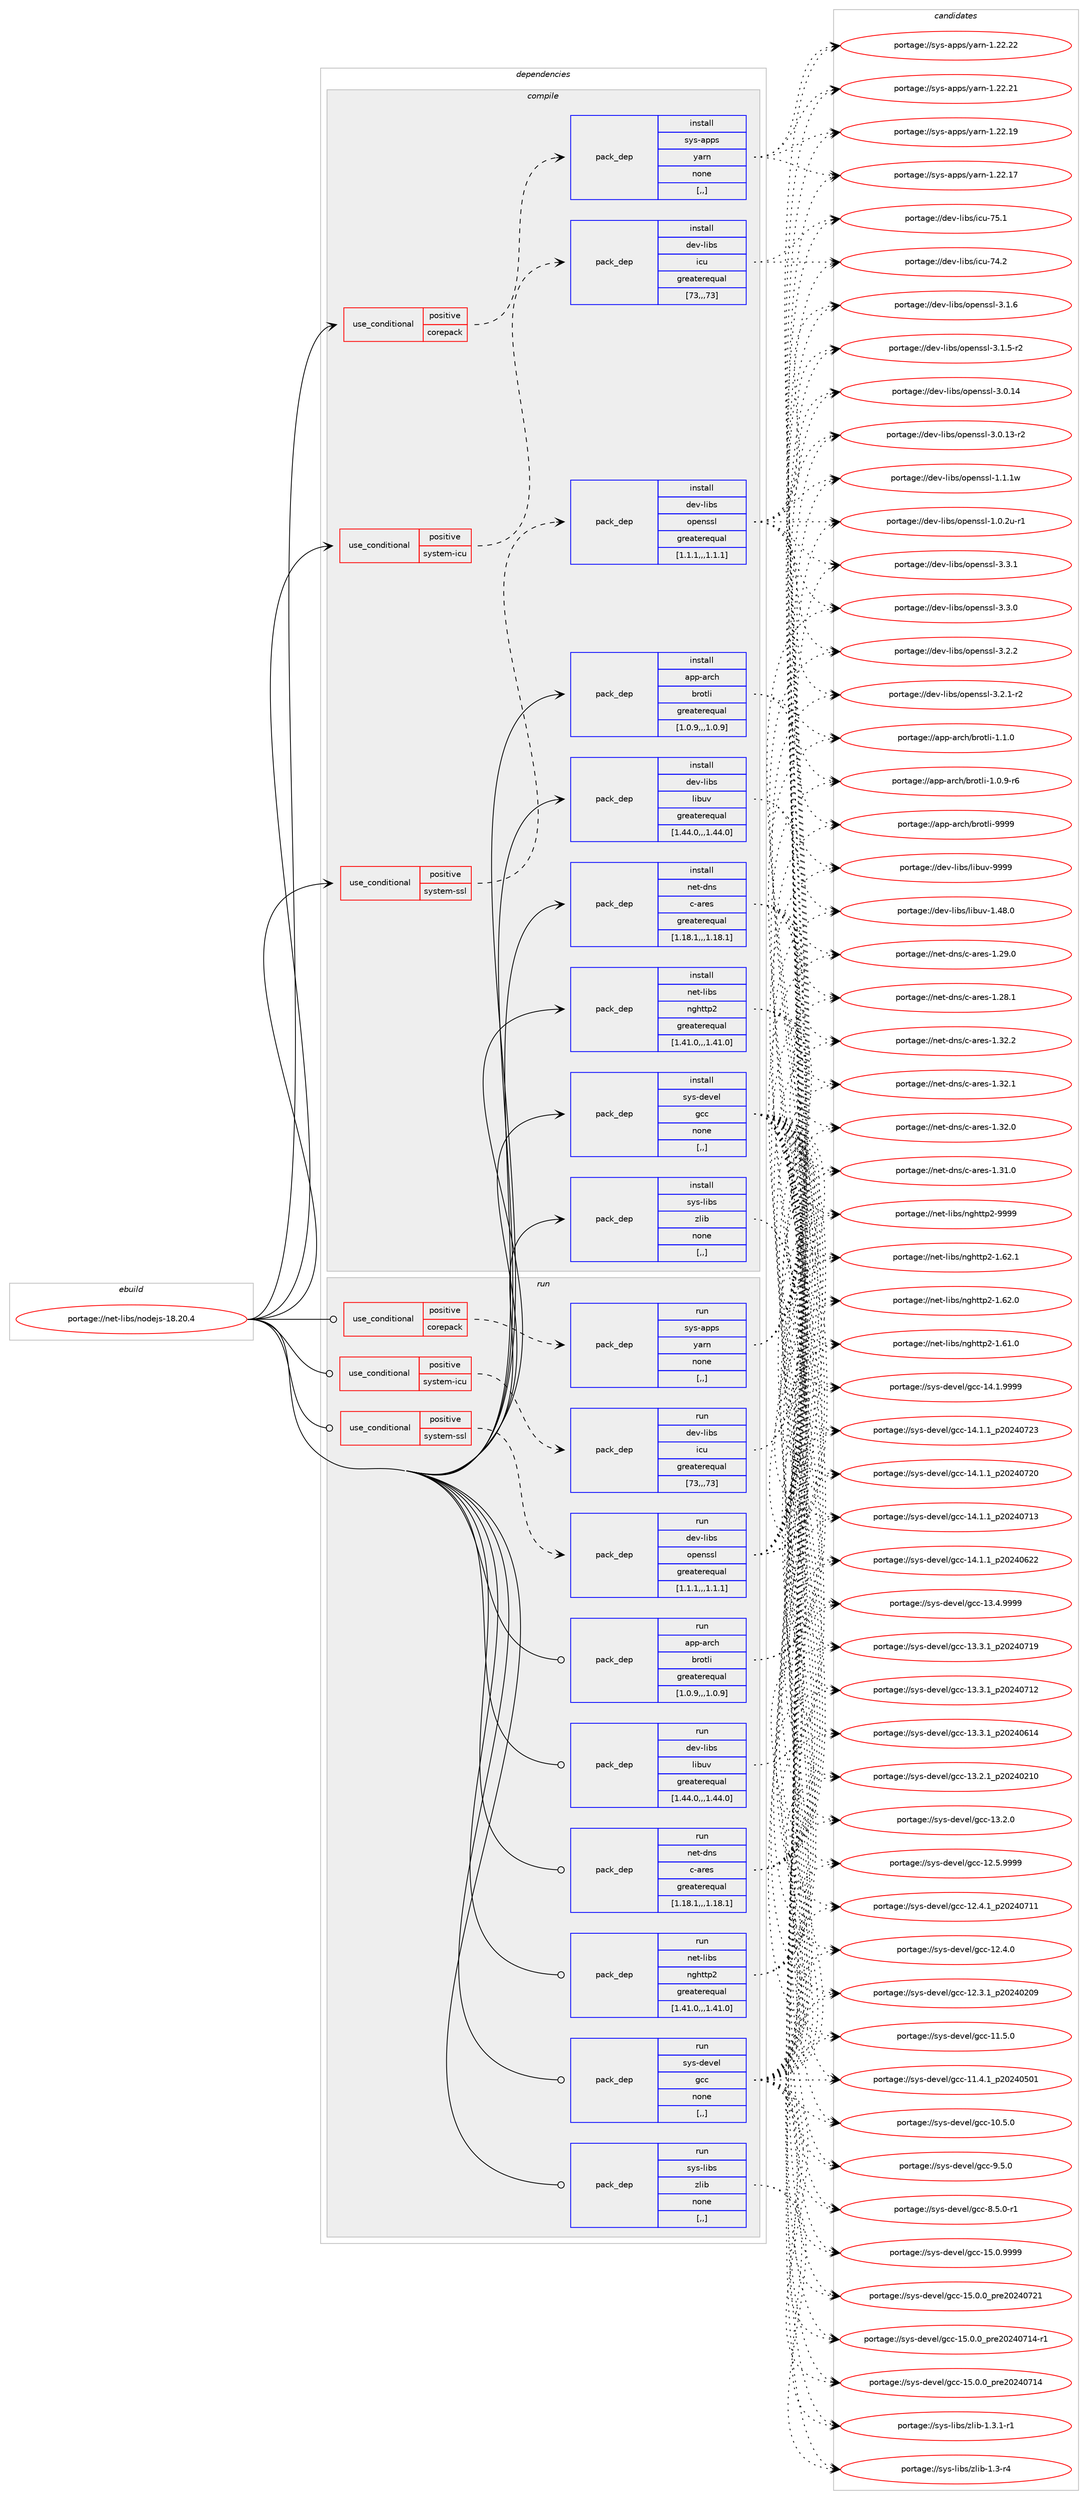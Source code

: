 digraph prolog {

# *************
# Graph options
# *************

newrank=true;
concentrate=true;
compound=true;
graph [rankdir=LR,fontname=Helvetica,fontsize=10,ranksep=1.5];#, ranksep=2.5, nodesep=0.2];
edge  [arrowhead=vee];
node  [fontname=Helvetica,fontsize=10];

# **********
# The ebuild
# **********

subgraph cluster_leftcol {
color=gray;
label=<<i>ebuild</i>>;
id [label="portage://net-libs/nodejs-18.20.4", color=red, width=4, href="../net-libs/nodejs-18.20.4.svg"];
}

# ****************
# The dependencies
# ****************

subgraph cluster_midcol {
color=gray;
label=<<i>dependencies</i>>;
subgraph cluster_compile {
fillcolor="#eeeeee";
style=filled;
label=<<i>compile</i>>;
subgraph cond94507 {
dependency361681 [label=<<TABLE BORDER="0" CELLBORDER="1" CELLSPACING="0" CELLPADDING="4"><TR><TD ROWSPAN="3" CELLPADDING="10">use_conditional</TD></TR><TR><TD>positive</TD></TR><TR><TD>corepack</TD></TR></TABLE>>, shape=none, color=red];
subgraph pack264505 {
dependency361682 [label=<<TABLE BORDER="0" CELLBORDER="1" CELLSPACING="0" CELLPADDING="4" WIDTH="220"><TR><TD ROWSPAN="6" CELLPADDING="30">pack_dep</TD></TR><TR><TD WIDTH="110">install</TD></TR><TR><TD>sys-apps</TD></TR><TR><TD>yarn</TD></TR><TR><TD>none</TD></TR><TR><TD>[,,]</TD></TR></TABLE>>, shape=none, color=blue];
}
dependency361681:e -> dependency361682:w [weight=20,style="dashed",arrowhead="vee"];
}
id:e -> dependency361681:w [weight=20,style="solid",arrowhead="vee"];
subgraph cond94508 {
dependency361683 [label=<<TABLE BORDER="0" CELLBORDER="1" CELLSPACING="0" CELLPADDING="4"><TR><TD ROWSPAN="3" CELLPADDING="10">use_conditional</TD></TR><TR><TD>positive</TD></TR><TR><TD>system-icu</TD></TR></TABLE>>, shape=none, color=red];
subgraph pack264506 {
dependency361684 [label=<<TABLE BORDER="0" CELLBORDER="1" CELLSPACING="0" CELLPADDING="4" WIDTH="220"><TR><TD ROWSPAN="6" CELLPADDING="30">pack_dep</TD></TR><TR><TD WIDTH="110">install</TD></TR><TR><TD>dev-libs</TD></TR><TR><TD>icu</TD></TR><TR><TD>greaterequal</TD></TR><TR><TD>[73,,,73]</TD></TR></TABLE>>, shape=none, color=blue];
}
dependency361683:e -> dependency361684:w [weight=20,style="dashed",arrowhead="vee"];
}
id:e -> dependency361683:w [weight=20,style="solid",arrowhead="vee"];
subgraph cond94509 {
dependency361685 [label=<<TABLE BORDER="0" CELLBORDER="1" CELLSPACING="0" CELLPADDING="4"><TR><TD ROWSPAN="3" CELLPADDING="10">use_conditional</TD></TR><TR><TD>positive</TD></TR><TR><TD>system-ssl</TD></TR></TABLE>>, shape=none, color=red];
subgraph pack264507 {
dependency361686 [label=<<TABLE BORDER="0" CELLBORDER="1" CELLSPACING="0" CELLPADDING="4" WIDTH="220"><TR><TD ROWSPAN="6" CELLPADDING="30">pack_dep</TD></TR><TR><TD WIDTH="110">install</TD></TR><TR><TD>dev-libs</TD></TR><TR><TD>openssl</TD></TR><TR><TD>greaterequal</TD></TR><TR><TD>[1.1.1,,,1.1.1]</TD></TR></TABLE>>, shape=none, color=blue];
}
dependency361685:e -> dependency361686:w [weight=20,style="dashed",arrowhead="vee"];
}
id:e -> dependency361685:w [weight=20,style="solid",arrowhead="vee"];
subgraph pack264508 {
dependency361687 [label=<<TABLE BORDER="0" CELLBORDER="1" CELLSPACING="0" CELLPADDING="4" WIDTH="220"><TR><TD ROWSPAN="6" CELLPADDING="30">pack_dep</TD></TR><TR><TD WIDTH="110">install</TD></TR><TR><TD>app-arch</TD></TR><TR><TD>brotli</TD></TR><TR><TD>greaterequal</TD></TR><TR><TD>[1.0.9,,,1.0.9]</TD></TR></TABLE>>, shape=none, color=blue];
}
id:e -> dependency361687:w [weight=20,style="solid",arrowhead="vee"];
subgraph pack264509 {
dependency361688 [label=<<TABLE BORDER="0" CELLBORDER="1" CELLSPACING="0" CELLPADDING="4" WIDTH="220"><TR><TD ROWSPAN="6" CELLPADDING="30">pack_dep</TD></TR><TR><TD WIDTH="110">install</TD></TR><TR><TD>dev-libs</TD></TR><TR><TD>libuv</TD></TR><TR><TD>greaterequal</TD></TR><TR><TD>[1.44.0,,,1.44.0]</TD></TR></TABLE>>, shape=none, color=blue];
}
id:e -> dependency361688:w [weight=20,style="solid",arrowhead="vee"];
subgraph pack264510 {
dependency361689 [label=<<TABLE BORDER="0" CELLBORDER="1" CELLSPACING="0" CELLPADDING="4" WIDTH="220"><TR><TD ROWSPAN="6" CELLPADDING="30">pack_dep</TD></TR><TR><TD WIDTH="110">install</TD></TR><TR><TD>net-dns</TD></TR><TR><TD>c-ares</TD></TR><TR><TD>greaterequal</TD></TR><TR><TD>[1.18.1,,,1.18.1]</TD></TR></TABLE>>, shape=none, color=blue];
}
id:e -> dependency361689:w [weight=20,style="solid",arrowhead="vee"];
subgraph pack264511 {
dependency361690 [label=<<TABLE BORDER="0" CELLBORDER="1" CELLSPACING="0" CELLPADDING="4" WIDTH="220"><TR><TD ROWSPAN="6" CELLPADDING="30">pack_dep</TD></TR><TR><TD WIDTH="110">install</TD></TR><TR><TD>net-libs</TD></TR><TR><TD>nghttp2</TD></TR><TR><TD>greaterequal</TD></TR><TR><TD>[1.41.0,,,1.41.0]</TD></TR></TABLE>>, shape=none, color=blue];
}
id:e -> dependency361690:w [weight=20,style="solid",arrowhead="vee"];
subgraph pack264512 {
dependency361691 [label=<<TABLE BORDER="0" CELLBORDER="1" CELLSPACING="0" CELLPADDING="4" WIDTH="220"><TR><TD ROWSPAN="6" CELLPADDING="30">pack_dep</TD></TR><TR><TD WIDTH="110">install</TD></TR><TR><TD>sys-devel</TD></TR><TR><TD>gcc</TD></TR><TR><TD>none</TD></TR><TR><TD>[,,]</TD></TR></TABLE>>, shape=none, color=blue];
}
id:e -> dependency361691:w [weight=20,style="solid",arrowhead="vee"];
subgraph pack264513 {
dependency361692 [label=<<TABLE BORDER="0" CELLBORDER="1" CELLSPACING="0" CELLPADDING="4" WIDTH="220"><TR><TD ROWSPAN="6" CELLPADDING="30">pack_dep</TD></TR><TR><TD WIDTH="110">install</TD></TR><TR><TD>sys-libs</TD></TR><TR><TD>zlib</TD></TR><TR><TD>none</TD></TR><TR><TD>[,,]</TD></TR></TABLE>>, shape=none, color=blue];
}
id:e -> dependency361692:w [weight=20,style="solid",arrowhead="vee"];
}
subgraph cluster_compileandrun {
fillcolor="#eeeeee";
style=filled;
label=<<i>compile and run</i>>;
}
subgraph cluster_run {
fillcolor="#eeeeee";
style=filled;
label=<<i>run</i>>;
subgraph cond94510 {
dependency361693 [label=<<TABLE BORDER="0" CELLBORDER="1" CELLSPACING="0" CELLPADDING="4"><TR><TD ROWSPAN="3" CELLPADDING="10">use_conditional</TD></TR><TR><TD>positive</TD></TR><TR><TD>corepack</TD></TR></TABLE>>, shape=none, color=red];
subgraph pack264514 {
dependency361694 [label=<<TABLE BORDER="0" CELLBORDER="1" CELLSPACING="0" CELLPADDING="4" WIDTH="220"><TR><TD ROWSPAN="6" CELLPADDING="30">pack_dep</TD></TR><TR><TD WIDTH="110">run</TD></TR><TR><TD>sys-apps</TD></TR><TR><TD>yarn</TD></TR><TR><TD>none</TD></TR><TR><TD>[,,]</TD></TR></TABLE>>, shape=none, color=blue];
}
dependency361693:e -> dependency361694:w [weight=20,style="dashed",arrowhead="vee"];
}
id:e -> dependency361693:w [weight=20,style="solid",arrowhead="odot"];
subgraph cond94511 {
dependency361695 [label=<<TABLE BORDER="0" CELLBORDER="1" CELLSPACING="0" CELLPADDING="4"><TR><TD ROWSPAN="3" CELLPADDING="10">use_conditional</TD></TR><TR><TD>positive</TD></TR><TR><TD>system-icu</TD></TR></TABLE>>, shape=none, color=red];
subgraph pack264515 {
dependency361696 [label=<<TABLE BORDER="0" CELLBORDER="1" CELLSPACING="0" CELLPADDING="4" WIDTH="220"><TR><TD ROWSPAN="6" CELLPADDING="30">pack_dep</TD></TR><TR><TD WIDTH="110">run</TD></TR><TR><TD>dev-libs</TD></TR><TR><TD>icu</TD></TR><TR><TD>greaterequal</TD></TR><TR><TD>[73,,,73]</TD></TR></TABLE>>, shape=none, color=blue];
}
dependency361695:e -> dependency361696:w [weight=20,style="dashed",arrowhead="vee"];
}
id:e -> dependency361695:w [weight=20,style="solid",arrowhead="odot"];
subgraph cond94512 {
dependency361697 [label=<<TABLE BORDER="0" CELLBORDER="1" CELLSPACING="0" CELLPADDING="4"><TR><TD ROWSPAN="3" CELLPADDING="10">use_conditional</TD></TR><TR><TD>positive</TD></TR><TR><TD>system-ssl</TD></TR></TABLE>>, shape=none, color=red];
subgraph pack264516 {
dependency361698 [label=<<TABLE BORDER="0" CELLBORDER="1" CELLSPACING="0" CELLPADDING="4" WIDTH="220"><TR><TD ROWSPAN="6" CELLPADDING="30">pack_dep</TD></TR><TR><TD WIDTH="110">run</TD></TR><TR><TD>dev-libs</TD></TR><TR><TD>openssl</TD></TR><TR><TD>greaterequal</TD></TR><TR><TD>[1.1.1,,,1.1.1]</TD></TR></TABLE>>, shape=none, color=blue];
}
dependency361697:e -> dependency361698:w [weight=20,style="dashed",arrowhead="vee"];
}
id:e -> dependency361697:w [weight=20,style="solid",arrowhead="odot"];
subgraph pack264517 {
dependency361699 [label=<<TABLE BORDER="0" CELLBORDER="1" CELLSPACING="0" CELLPADDING="4" WIDTH="220"><TR><TD ROWSPAN="6" CELLPADDING="30">pack_dep</TD></TR><TR><TD WIDTH="110">run</TD></TR><TR><TD>app-arch</TD></TR><TR><TD>brotli</TD></TR><TR><TD>greaterequal</TD></TR><TR><TD>[1.0.9,,,1.0.9]</TD></TR></TABLE>>, shape=none, color=blue];
}
id:e -> dependency361699:w [weight=20,style="solid",arrowhead="odot"];
subgraph pack264518 {
dependency361700 [label=<<TABLE BORDER="0" CELLBORDER="1" CELLSPACING="0" CELLPADDING="4" WIDTH="220"><TR><TD ROWSPAN="6" CELLPADDING="30">pack_dep</TD></TR><TR><TD WIDTH="110">run</TD></TR><TR><TD>dev-libs</TD></TR><TR><TD>libuv</TD></TR><TR><TD>greaterequal</TD></TR><TR><TD>[1.44.0,,,1.44.0]</TD></TR></TABLE>>, shape=none, color=blue];
}
id:e -> dependency361700:w [weight=20,style="solid",arrowhead="odot"];
subgraph pack264519 {
dependency361701 [label=<<TABLE BORDER="0" CELLBORDER="1" CELLSPACING="0" CELLPADDING="4" WIDTH="220"><TR><TD ROWSPAN="6" CELLPADDING="30">pack_dep</TD></TR><TR><TD WIDTH="110">run</TD></TR><TR><TD>net-dns</TD></TR><TR><TD>c-ares</TD></TR><TR><TD>greaterequal</TD></TR><TR><TD>[1.18.1,,,1.18.1]</TD></TR></TABLE>>, shape=none, color=blue];
}
id:e -> dependency361701:w [weight=20,style="solid",arrowhead="odot"];
subgraph pack264520 {
dependency361702 [label=<<TABLE BORDER="0" CELLBORDER="1" CELLSPACING="0" CELLPADDING="4" WIDTH="220"><TR><TD ROWSPAN="6" CELLPADDING="30">pack_dep</TD></TR><TR><TD WIDTH="110">run</TD></TR><TR><TD>net-libs</TD></TR><TR><TD>nghttp2</TD></TR><TR><TD>greaterequal</TD></TR><TR><TD>[1.41.0,,,1.41.0]</TD></TR></TABLE>>, shape=none, color=blue];
}
id:e -> dependency361702:w [weight=20,style="solid",arrowhead="odot"];
subgraph pack264521 {
dependency361703 [label=<<TABLE BORDER="0" CELLBORDER="1" CELLSPACING="0" CELLPADDING="4" WIDTH="220"><TR><TD ROWSPAN="6" CELLPADDING="30">pack_dep</TD></TR><TR><TD WIDTH="110">run</TD></TR><TR><TD>sys-devel</TD></TR><TR><TD>gcc</TD></TR><TR><TD>none</TD></TR><TR><TD>[,,]</TD></TR></TABLE>>, shape=none, color=blue];
}
id:e -> dependency361703:w [weight=20,style="solid",arrowhead="odot"];
subgraph pack264522 {
dependency361704 [label=<<TABLE BORDER="0" CELLBORDER="1" CELLSPACING="0" CELLPADDING="4" WIDTH="220"><TR><TD ROWSPAN="6" CELLPADDING="30">pack_dep</TD></TR><TR><TD WIDTH="110">run</TD></TR><TR><TD>sys-libs</TD></TR><TR><TD>zlib</TD></TR><TR><TD>none</TD></TR><TR><TD>[,,]</TD></TR></TABLE>>, shape=none, color=blue];
}
id:e -> dependency361704:w [weight=20,style="solid",arrowhead="odot"];
}
}

# **************
# The candidates
# **************

subgraph cluster_choices {
rank=same;
color=gray;
label=<<i>candidates</i>>;

subgraph choice264505 {
color=black;
nodesep=1;
choice115121115459711211211547121971141104549465050465050 [label="portage://sys-apps/yarn-1.22.22", color=red, width=4,href="../sys-apps/yarn-1.22.22.svg"];
choice115121115459711211211547121971141104549465050465049 [label="portage://sys-apps/yarn-1.22.21", color=red, width=4,href="../sys-apps/yarn-1.22.21.svg"];
choice115121115459711211211547121971141104549465050464957 [label="portage://sys-apps/yarn-1.22.19", color=red, width=4,href="../sys-apps/yarn-1.22.19.svg"];
choice115121115459711211211547121971141104549465050464955 [label="portage://sys-apps/yarn-1.22.17", color=red, width=4,href="../sys-apps/yarn-1.22.17.svg"];
dependency361682:e -> choice115121115459711211211547121971141104549465050465050:w [style=dotted,weight="100"];
dependency361682:e -> choice115121115459711211211547121971141104549465050465049:w [style=dotted,weight="100"];
dependency361682:e -> choice115121115459711211211547121971141104549465050464957:w [style=dotted,weight="100"];
dependency361682:e -> choice115121115459711211211547121971141104549465050464955:w [style=dotted,weight="100"];
}
subgraph choice264506 {
color=black;
nodesep=1;
choice100101118451081059811547105991174555534649 [label="portage://dev-libs/icu-75.1", color=red, width=4,href="../dev-libs/icu-75.1.svg"];
choice100101118451081059811547105991174555524650 [label="portage://dev-libs/icu-74.2", color=red, width=4,href="../dev-libs/icu-74.2.svg"];
dependency361684:e -> choice100101118451081059811547105991174555534649:w [style=dotted,weight="100"];
dependency361684:e -> choice100101118451081059811547105991174555524650:w [style=dotted,weight="100"];
}
subgraph choice264507 {
color=black;
nodesep=1;
choice100101118451081059811547111112101110115115108455146514649 [label="portage://dev-libs/openssl-3.3.1", color=red, width=4,href="../dev-libs/openssl-3.3.1.svg"];
choice100101118451081059811547111112101110115115108455146514648 [label="portage://dev-libs/openssl-3.3.0", color=red, width=4,href="../dev-libs/openssl-3.3.0.svg"];
choice100101118451081059811547111112101110115115108455146504650 [label="portage://dev-libs/openssl-3.2.2", color=red, width=4,href="../dev-libs/openssl-3.2.2.svg"];
choice1001011184510810598115471111121011101151151084551465046494511450 [label="portage://dev-libs/openssl-3.2.1-r2", color=red, width=4,href="../dev-libs/openssl-3.2.1-r2.svg"];
choice100101118451081059811547111112101110115115108455146494654 [label="portage://dev-libs/openssl-3.1.6", color=red, width=4,href="../dev-libs/openssl-3.1.6.svg"];
choice1001011184510810598115471111121011101151151084551464946534511450 [label="portage://dev-libs/openssl-3.1.5-r2", color=red, width=4,href="../dev-libs/openssl-3.1.5-r2.svg"];
choice10010111845108105981154711111210111011511510845514648464952 [label="portage://dev-libs/openssl-3.0.14", color=red, width=4,href="../dev-libs/openssl-3.0.14.svg"];
choice100101118451081059811547111112101110115115108455146484649514511450 [label="portage://dev-libs/openssl-3.0.13-r2", color=red, width=4,href="../dev-libs/openssl-3.0.13-r2.svg"];
choice100101118451081059811547111112101110115115108454946494649119 [label="portage://dev-libs/openssl-1.1.1w", color=red, width=4,href="../dev-libs/openssl-1.1.1w.svg"];
choice1001011184510810598115471111121011101151151084549464846501174511449 [label="portage://dev-libs/openssl-1.0.2u-r1", color=red, width=4,href="../dev-libs/openssl-1.0.2u-r1.svg"];
dependency361686:e -> choice100101118451081059811547111112101110115115108455146514649:w [style=dotted,weight="100"];
dependency361686:e -> choice100101118451081059811547111112101110115115108455146514648:w [style=dotted,weight="100"];
dependency361686:e -> choice100101118451081059811547111112101110115115108455146504650:w [style=dotted,weight="100"];
dependency361686:e -> choice1001011184510810598115471111121011101151151084551465046494511450:w [style=dotted,weight="100"];
dependency361686:e -> choice100101118451081059811547111112101110115115108455146494654:w [style=dotted,weight="100"];
dependency361686:e -> choice1001011184510810598115471111121011101151151084551464946534511450:w [style=dotted,weight="100"];
dependency361686:e -> choice10010111845108105981154711111210111011511510845514648464952:w [style=dotted,weight="100"];
dependency361686:e -> choice100101118451081059811547111112101110115115108455146484649514511450:w [style=dotted,weight="100"];
dependency361686:e -> choice100101118451081059811547111112101110115115108454946494649119:w [style=dotted,weight="100"];
dependency361686:e -> choice1001011184510810598115471111121011101151151084549464846501174511449:w [style=dotted,weight="100"];
}
subgraph choice264508 {
color=black;
nodesep=1;
choice9711211245971149910447981141111161081054557575757 [label="portage://app-arch/brotli-9999", color=red, width=4,href="../app-arch/brotli-9999.svg"];
choice971121124597114991044798114111116108105454946494648 [label="portage://app-arch/brotli-1.1.0", color=red, width=4,href="../app-arch/brotli-1.1.0.svg"];
choice9711211245971149910447981141111161081054549464846574511454 [label="portage://app-arch/brotli-1.0.9-r6", color=red, width=4,href="../app-arch/brotli-1.0.9-r6.svg"];
dependency361687:e -> choice9711211245971149910447981141111161081054557575757:w [style=dotted,weight="100"];
dependency361687:e -> choice971121124597114991044798114111116108105454946494648:w [style=dotted,weight="100"];
dependency361687:e -> choice9711211245971149910447981141111161081054549464846574511454:w [style=dotted,weight="100"];
}
subgraph choice264509 {
color=black;
nodesep=1;
choice100101118451081059811547108105981171184557575757 [label="portage://dev-libs/libuv-9999", color=red, width=4,href="../dev-libs/libuv-9999.svg"];
choice1001011184510810598115471081059811711845494652564648 [label="portage://dev-libs/libuv-1.48.0", color=red, width=4,href="../dev-libs/libuv-1.48.0.svg"];
dependency361688:e -> choice100101118451081059811547108105981171184557575757:w [style=dotted,weight="100"];
dependency361688:e -> choice1001011184510810598115471081059811711845494652564648:w [style=dotted,weight="100"];
}
subgraph choice264510 {
color=black;
nodesep=1;
choice110101116451001101154799459711410111545494651504650 [label="portage://net-dns/c-ares-1.32.2", color=red, width=4,href="../net-dns/c-ares-1.32.2.svg"];
choice110101116451001101154799459711410111545494651504649 [label="portage://net-dns/c-ares-1.32.1", color=red, width=4,href="../net-dns/c-ares-1.32.1.svg"];
choice110101116451001101154799459711410111545494651504648 [label="portage://net-dns/c-ares-1.32.0", color=red, width=4,href="../net-dns/c-ares-1.32.0.svg"];
choice110101116451001101154799459711410111545494651494648 [label="portage://net-dns/c-ares-1.31.0", color=red, width=4,href="../net-dns/c-ares-1.31.0.svg"];
choice110101116451001101154799459711410111545494650574648 [label="portage://net-dns/c-ares-1.29.0", color=red, width=4,href="../net-dns/c-ares-1.29.0.svg"];
choice110101116451001101154799459711410111545494650564649 [label="portage://net-dns/c-ares-1.28.1", color=red, width=4,href="../net-dns/c-ares-1.28.1.svg"];
dependency361689:e -> choice110101116451001101154799459711410111545494651504650:w [style=dotted,weight="100"];
dependency361689:e -> choice110101116451001101154799459711410111545494651504649:w [style=dotted,weight="100"];
dependency361689:e -> choice110101116451001101154799459711410111545494651504648:w [style=dotted,weight="100"];
dependency361689:e -> choice110101116451001101154799459711410111545494651494648:w [style=dotted,weight="100"];
dependency361689:e -> choice110101116451001101154799459711410111545494650574648:w [style=dotted,weight="100"];
dependency361689:e -> choice110101116451001101154799459711410111545494650564649:w [style=dotted,weight="100"];
}
subgraph choice264511 {
color=black;
nodesep=1;
choice110101116451081059811547110103104116116112504557575757 [label="portage://net-libs/nghttp2-9999", color=red, width=4,href="../net-libs/nghttp2-9999.svg"];
choice1101011164510810598115471101031041161161125045494654504649 [label="portage://net-libs/nghttp2-1.62.1", color=red, width=4,href="../net-libs/nghttp2-1.62.1.svg"];
choice1101011164510810598115471101031041161161125045494654504648 [label="portage://net-libs/nghttp2-1.62.0", color=red, width=4,href="../net-libs/nghttp2-1.62.0.svg"];
choice1101011164510810598115471101031041161161125045494654494648 [label="portage://net-libs/nghttp2-1.61.0", color=red, width=4,href="../net-libs/nghttp2-1.61.0.svg"];
dependency361690:e -> choice110101116451081059811547110103104116116112504557575757:w [style=dotted,weight="100"];
dependency361690:e -> choice1101011164510810598115471101031041161161125045494654504649:w [style=dotted,weight="100"];
dependency361690:e -> choice1101011164510810598115471101031041161161125045494654504648:w [style=dotted,weight="100"];
dependency361690:e -> choice1101011164510810598115471101031041161161125045494654494648:w [style=dotted,weight="100"];
}
subgraph choice264512 {
color=black;
nodesep=1;
choice1151211154510010111810110847103999945495346484657575757 [label="portage://sys-devel/gcc-15.0.9999", color=red, width=4,href="../sys-devel/gcc-15.0.9999.svg"];
choice1151211154510010111810110847103999945495346484648951121141015048505248555049 [label="portage://sys-devel/gcc-15.0.0_pre20240721", color=red, width=4,href="../sys-devel/gcc-15.0.0_pre20240721.svg"];
choice11512111545100101118101108471039999454953464846489511211410150485052485549524511449 [label="portage://sys-devel/gcc-15.0.0_pre20240714-r1", color=red, width=4,href="../sys-devel/gcc-15.0.0_pre20240714-r1.svg"];
choice1151211154510010111810110847103999945495346484648951121141015048505248554952 [label="portage://sys-devel/gcc-15.0.0_pre20240714", color=red, width=4,href="../sys-devel/gcc-15.0.0_pre20240714.svg"];
choice1151211154510010111810110847103999945495246494657575757 [label="portage://sys-devel/gcc-14.1.9999", color=red, width=4,href="../sys-devel/gcc-14.1.9999.svg"];
choice1151211154510010111810110847103999945495246494649951125048505248555051 [label="portage://sys-devel/gcc-14.1.1_p20240723", color=red, width=4,href="../sys-devel/gcc-14.1.1_p20240723.svg"];
choice1151211154510010111810110847103999945495246494649951125048505248555048 [label="portage://sys-devel/gcc-14.1.1_p20240720", color=red, width=4,href="../sys-devel/gcc-14.1.1_p20240720.svg"];
choice1151211154510010111810110847103999945495246494649951125048505248554951 [label="portage://sys-devel/gcc-14.1.1_p20240713", color=red, width=4,href="../sys-devel/gcc-14.1.1_p20240713.svg"];
choice1151211154510010111810110847103999945495246494649951125048505248545050 [label="portage://sys-devel/gcc-14.1.1_p20240622", color=red, width=4,href="../sys-devel/gcc-14.1.1_p20240622.svg"];
choice1151211154510010111810110847103999945495146524657575757 [label="portage://sys-devel/gcc-13.4.9999", color=red, width=4,href="../sys-devel/gcc-13.4.9999.svg"];
choice1151211154510010111810110847103999945495146514649951125048505248554957 [label="portage://sys-devel/gcc-13.3.1_p20240719", color=red, width=4,href="../sys-devel/gcc-13.3.1_p20240719.svg"];
choice1151211154510010111810110847103999945495146514649951125048505248554950 [label="portage://sys-devel/gcc-13.3.1_p20240712", color=red, width=4,href="../sys-devel/gcc-13.3.1_p20240712.svg"];
choice1151211154510010111810110847103999945495146514649951125048505248544952 [label="portage://sys-devel/gcc-13.3.1_p20240614", color=red, width=4,href="../sys-devel/gcc-13.3.1_p20240614.svg"];
choice1151211154510010111810110847103999945495146504649951125048505248504948 [label="portage://sys-devel/gcc-13.2.1_p20240210", color=red, width=4,href="../sys-devel/gcc-13.2.1_p20240210.svg"];
choice1151211154510010111810110847103999945495146504648 [label="portage://sys-devel/gcc-13.2.0", color=red, width=4,href="../sys-devel/gcc-13.2.0.svg"];
choice1151211154510010111810110847103999945495046534657575757 [label="portage://sys-devel/gcc-12.5.9999", color=red, width=4,href="../sys-devel/gcc-12.5.9999.svg"];
choice1151211154510010111810110847103999945495046524649951125048505248554949 [label="portage://sys-devel/gcc-12.4.1_p20240711", color=red, width=4,href="../sys-devel/gcc-12.4.1_p20240711.svg"];
choice1151211154510010111810110847103999945495046524648 [label="portage://sys-devel/gcc-12.4.0", color=red, width=4,href="../sys-devel/gcc-12.4.0.svg"];
choice1151211154510010111810110847103999945495046514649951125048505248504857 [label="portage://sys-devel/gcc-12.3.1_p20240209", color=red, width=4,href="../sys-devel/gcc-12.3.1_p20240209.svg"];
choice1151211154510010111810110847103999945494946534648 [label="portage://sys-devel/gcc-11.5.0", color=red, width=4,href="../sys-devel/gcc-11.5.0.svg"];
choice1151211154510010111810110847103999945494946524649951125048505248534849 [label="portage://sys-devel/gcc-11.4.1_p20240501", color=red, width=4,href="../sys-devel/gcc-11.4.1_p20240501.svg"];
choice1151211154510010111810110847103999945494846534648 [label="portage://sys-devel/gcc-10.5.0", color=red, width=4,href="../sys-devel/gcc-10.5.0.svg"];
choice11512111545100101118101108471039999455746534648 [label="portage://sys-devel/gcc-9.5.0", color=red, width=4,href="../sys-devel/gcc-9.5.0.svg"];
choice115121115451001011181011084710399994556465346484511449 [label="portage://sys-devel/gcc-8.5.0-r1", color=red, width=4,href="../sys-devel/gcc-8.5.0-r1.svg"];
dependency361691:e -> choice1151211154510010111810110847103999945495346484657575757:w [style=dotted,weight="100"];
dependency361691:e -> choice1151211154510010111810110847103999945495346484648951121141015048505248555049:w [style=dotted,weight="100"];
dependency361691:e -> choice11512111545100101118101108471039999454953464846489511211410150485052485549524511449:w [style=dotted,weight="100"];
dependency361691:e -> choice1151211154510010111810110847103999945495346484648951121141015048505248554952:w [style=dotted,weight="100"];
dependency361691:e -> choice1151211154510010111810110847103999945495246494657575757:w [style=dotted,weight="100"];
dependency361691:e -> choice1151211154510010111810110847103999945495246494649951125048505248555051:w [style=dotted,weight="100"];
dependency361691:e -> choice1151211154510010111810110847103999945495246494649951125048505248555048:w [style=dotted,weight="100"];
dependency361691:e -> choice1151211154510010111810110847103999945495246494649951125048505248554951:w [style=dotted,weight="100"];
dependency361691:e -> choice1151211154510010111810110847103999945495246494649951125048505248545050:w [style=dotted,weight="100"];
dependency361691:e -> choice1151211154510010111810110847103999945495146524657575757:w [style=dotted,weight="100"];
dependency361691:e -> choice1151211154510010111810110847103999945495146514649951125048505248554957:w [style=dotted,weight="100"];
dependency361691:e -> choice1151211154510010111810110847103999945495146514649951125048505248554950:w [style=dotted,weight="100"];
dependency361691:e -> choice1151211154510010111810110847103999945495146514649951125048505248544952:w [style=dotted,weight="100"];
dependency361691:e -> choice1151211154510010111810110847103999945495146504649951125048505248504948:w [style=dotted,weight="100"];
dependency361691:e -> choice1151211154510010111810110847103999945495146504648:w [style=dotted,weight="100"];
dependency361691:e -> choice1151211154510010111810110847103999945495046534657575757:w [style=dotted,weight="100"];
dependency361691:e -> choice1151211154510010111810110847103999945495046524649951125048505248554949:w [style=dotted,weight="100"];
dependency361691:e -> choice1151211154510010111810110847103999945495046524648:w [style=dotted,weight="100"];
dependency361691:e -> choice1151211154510010111810110847103999945495046514649951125048505248504857:w [style=dotted,weight="100"];
dependency361691:e -> choice1151211154510010111810110847103999945494946534648:w [style=dotted,weight="100"];
dependency361691:e -> choice1151211154510010111810110847103999945494946524649951125048505248534849:w [style=dotted,weight="100"];
dependency361691:e -> choice1151211154510010111810110847103999945494846534648:w [style=dotted,weight="100"];
dependency361691:e -> choice11512111545100101118101108471039999455746534648:w [style=dotted,weight="100"];
dependency361691:e -> choice115121115451001011181011084710399994556465346484511449:w [style=dotted,weight="100"];
}
subgraph choice264513 {
color=black;
nodesep=1;
choice115121115451081059811547122108105984549465146494511449 [label="portage://sys-libs/zlib-1.3.1-r1", color=red, width=4,href="../sys-libs/zlib-1.3.1-r1.svg"];
choice11512111545108105981154712210810598454946514511452 [label="portage://sys-libs/zlib-1.3-r4", color=red, width=4,href="../sys-libs/zlib-1.3-r4.svg"];
dependency361692:e -> choice115121115451081059811547122108105984549465146494511449:w [style=dotted,weight="100"];
dependency361692:e -> choice11512111545108105981154712210810598454946514511452:w [style=dotted,weight="100"];
}
subgraph choice264514 {
color=black;
nodesep=1;
choice115121115459711211211547121971141104549465050465050 [label="portage://sys-apps/yarn-1.22.22", color=red, width=4,href="../sys-apps/yarn-1.22.22.svg"];
choice115121115459711211211547121971141104549465050465049 [label="portage://sys-apps/yarn-1.22.21", color=red, width=4,href="../sys-apps/yarn-1.22.21.svg"];
choice115121115459711211211547121971141104549465050464957 [label="portage://sys-apps/yarn-1.22.19", color=red, width=4,href="../sys-apps/yarn-1.22.19.svg"];
choice115121115459711211211547121971141104549465050464955 [label="portage://sys-apps/yarn-1.22.17", color=red, width=4,href="../sys-apps/yarn-1.22.17.svg"];
dependency361694:e -> choice115121115459711211211547121971141104549465050465050:w [style=dotted,weight="100"];
dependency361694:e -> choice115121115459711211211547121971141104549465050465049:w [style=dotted,weight="100"];
dependency361694:e -> choice115121115459711211211547121971141104549465050464957:w [style=dotted,weight="100"];
dependency361694:e -> choice115121115459711211211547121971141104549465050464955:w [style=dotted,weight="100"];
}
subgraph choice264515 {
color=black;
nodesep=1;
choice100101118451081059811547105991174555534649 [label="portage://dev-libs/icu-75.1", color=red, width=4,href="../dev-libs/icu-75.1.svg"];
choice100101118451081059811547105991174555524650 [label="portage://dev-libs/icu-74.2", color=red, width=4,href="../dev-libs/icu-74.2.svg"];
dependency361696:e -> choice100101118451081059811547105991174555534649:w [style=dotted,weight="100"];
dependency361696:e -> choice100101118451081059811547105991174555524650:w [style=dotted,weight="100"];
}
subgraph choice264516 {
color=black;
nodesep=1;
choice100101118451081059811547111112101110115115108455146514649 [label="portage://dev-libs/openssl-3.3.1", color=red, width=4,href="../dev-libs/openssl-3.3.1.svg"];
choice100101118451081059811547111112101110115115108455146514648 [label="portage://dev-libs/openssl-3.3.0", color=red, width=4,href="../dev-libs/openssl-3.3.0.svg"];
choice100101118451081059811547111112101110115115108455146504650 [label="portage://dev-libs/openssl-3.2.2", color=red, width=4,href="../dev-libs/openssl-3.2.2.svg"];
choice1001011184510810598115471111121011101151151084551465046494511450 [label="portage://dev-libs/openssl-3.2.1-r2", color=red, width=4,href="../dev-libs/openssl-3.2.1-r2.svg"];
choice100101118451081059811547111112101110115115108455146494654 [label="portage://dev-libs/openssl-3.1.6", color=red, width=4,href="../dev-libs/openssl-3.1.6.svg"];
choice1001011184510810598115471111121011101151151084551464946534511450 [label="portage://dev-libs/openssl-3.1.5-r2", color=red, width=4,href="../dev-libs/openssl-3.1.5-r2.svg"];
choice10010111845108105981154711111210111011511510845514648464952 [label="portage://dev-libs/openssl-3.0.14", color=red, width=4,href="../dev-libs/openssl-3.0.14.svg"];
choice100101118451081059811547111112101110115115108455146484649514511450 [label="portage://dev-libs/openssl-3.0.13-r2", color=red, width=4,href="../dev-libs/openssl-3.0.13-r2.svg"];
choice100101118451081059811547111112101110115115108454946494649119 [label="portage://dev-libs/openssl-1.1.1w", color=red, width=4,href="../dev-libs/openssl-1.1.1w.svg"];
choice1001011184510810598115471111121011101151151084549464846501174511449 [label="portage://dev-libs/openssl-1.0.2u-r1", color=red, width=4,href="../dev-libs/openssl-1.0.2u-r1.svg"];
dependency361698:e -> choice100101118451081059811547111112101110115115108455146514649:w [style=dotted,weight="100"];
dependency361698:e -> choice100101118451081059811547111112101110115115108455146514648:w [style=dotted,weight="100"];
dependency361698:e -> choice100101118451081059811547111112101110115115108455146504650:w [style=dotted,weight="100"];
dependency361698:e -> choice1001011184510810598115471111121011101151151084551465046494511450:w [style=dotted,weight="100"];
dependency361698:e -> choice100101118451081059811547111112101110115115108455146494654:w [style=dotted,weight="100"];
dependency361698:e -> choice1001011184510810598115471111121011101151151084551464946534511450:w [style=dotted,weight="100"];
dependency361698:e -> choice10010111845108105981154711111210111011511510845514648464952:w [style=dotted,weight="100"];
dependency361698:e -> choice100101118451081059811547111112101110115115108455146484649514511450:w [style=dotted,weight="100"];
dependency361698:e -> choice100101118451081059811547111112101110115115108454946494649119:w [style=dotted,weight="100"];
dependency361698:e -> choice1001011184510810598115471111121011101151151084549464846501174511449:w [style=dotted,weight="100"];
}
subgraph choice264517 {
color=black;
nodesep=1;
choice9711211245971149910447981141111161081054557575757 [label="portage://app-arch/brotli-9999", color=red, width=4,href="../app-arch/brotli-9999.svg"];
choice971121124597114991044798114111116108105454946494648 [label="portage://app-arch/brotli-1.1.0", color=red, width=4,href="../app-arch/brotli-1.1.0.svg"];
choice9711211245971149910447981141111161081054549464846574511454 [label="portage://app-arch/brotli-1.0.9-r6", color=red, width=4,href="../app-arch/brotli-1.0.9-r6.svg"];
dependency361699:e -> choice9711211245971149910447981141111161081054557575757:w [style=dotted,weight="100"];
dependency361699:e -> choice971121124597114991044798114111116108105454946494648:w [style=dotted,weight="100"];
dependency361699:e -> choice9711211245971149910447981141111161081054549464846574511454:w [style=dotted,weight="100"];
}
subgraph choice264518 {
color=black;
nodesep=1;
choice100101118451081059811547108105981171184557575757 [label="portage://dev-libs/libuv-9999", color=red, width=4,href="../dev-libs/libuv-9999.svg"];
choice1001011184510810598115471081059811711845494652564648 [label="portage://dev-libs/libuv-1.48.0", color=red, width=4,href="../dev-libs/libuv-1.48.0.svg"];
dependency361700:e -> choice100101118451081059811547108105981171184557575757:w [style=dotted,weight="100"];
dependency361700:e -> choice1001011184510810598115471081059811711845494652564648:w [style=dotted,weight="100"];
}
subgraph choice264519 {
color=black;
nodesep=1;
choice110101116451001101154799459711410111545494651504650 [label="portage://net-dns/c-ares-1.32.2", color=red, width=4,href="../net-dns/c-ares-1.32.2.svg"];
choice110101116451001101154799459711410111545494651504649 [label="portage://net-dns/c-ares-1.32.1", color=red, width=4,href="../net-dns/c-ares-1.32.1.svg"];
choice110101116451001101154799459711410111545494651504648 [label="portage://net-dns/c-ares-1.32.0", color=red, width=4,href="../net-dns/c-ares-1.32.0.svg"];
choice110101116451001101154799459711410111545494651494648 [label="portage://net-dns/c-ares-1.31.0", color=red, width=4,href="../net-dns/c-ares-1.31.0.svg"];
choice110101116451001101154799459711410111545494650574648 [label="portage://net-dns/c-ares-1.29.0", color=red, width=4,href="../net-dns/c-ares-1.29.0.svg"];
choice110101116451001101154799459711410111545494650564649 [label="portage://net-dns/c-ares-1.28.1", color=red, width=4,href="../net-dns/c-ares-1.28.1.svg"];
dependency361701:e -> choice110101116451001101154799459711410111545494651504650:w [style=dotted,weight="100"];
dependency361701:e -> choice110101116451001101154799459711410111545494651504649:w [style=dotted,weight="100"];
dependency361701:e -> choice110101116451001101154799459711410111545494651504648:w [style=dotted,weight="100"];
dependency361701:e -> choice110101116451001101154799459711410111545494651494648:w [style=dotted,weight="100"];
dependency361701:e -> choice110101116451001101154799459711410111545494650574648:w [style=dotted,weight="100"];
dependency361701:e -> choice110101116451001101154799459711410111545494650564649:w [style=dotted,weight="100"];
}
subgraph choice264520 {
color=black;
nodesep=1;
choice110101116451081059811547110103104116116112504557575757 [label="portage://net-libs/nghttp2-9999", color=red, width=4,href="../net-libs/nghttp2-9999.svg"];
choice1101011164510810598115471101031041161161125045494654504649 [label="portage://net-libs/nghttp2-1.62.1", color=red, width=4,href="../net-libs/nghttp2-1.62.1.svg"];
choice1101011164510810598115471101031041161161125045494654504648 [label="portage://net-libs/nghttp2-1.62.0", color=red, width=4,href="../net-libs/nghttp2-1.62.0.svg"];
choice1101011164510810598115471101031041161161125045494654494648 [label="portage://net-libs/nghttp2-1.61.0", color=red, width=4,href="../net-libs/nghttp2-1.61.0.svg"];
dependency361702:e -> choice110101116451081059811547110103104116116112504557575757:w [style=dotted,weight="100"];
dependency361702:e -> choice1101011164510810598115471101031041161161125045494654504649:w [style=dotted,weight="100"];
dependency361702:e -> choice1101011164510810598115471101031041161161125045494654504648:w [style=dotted,weight="100"];
dependency361702:e -> choice1101011164510810598115471101031041161161125045494654494648:w [style=dotted,weight="100"];
}
subgraph choice264521 {
color=black;
nodesep=1;
choice1151211154510010111810110847103999945495346484657575757 [label="portage://sys-devel/gcc-15.0.9999", color=red, width=4,href="../sys-devel/gcc-15.0.9999.svg"];
choice1151211154510010111810110847103999945495346484648951121141015048505248555049 [label="portage://sys-devel/gcc-15.0.0_pre20240721", color=red, width=4,href="../sys-devel/gcc-15.0.0_pre20240721.svg"];
choice11512111545100101118101108471039999454953464846489511211410150485052485549524511449 [label="portage://sys-devel/gcc-15.0.0_pre20240714-r1", color=red, width=4,href="../sys-devel/gcc-15.0.0_pre20240714-r1.svg"];
choice1151211154510010111810110847103999945495346484648951121141015048505248554952 [label="portage://sys-devel/gcc-15.0.0_pre20240714", color=red, width=4,href="../sys-devel/gcc-15.0.0_pre20240714.svg"];
choice1151211154510010111810110847103999945495246494657575757 [label="portage://sys-devel/gcc-14.1.9999", color=red, width=4,href="../sys-devel/gcc-14.1.9999.svg"];
choice1151211154510010111810110847103999945495246494649951125048505248555051 [label="portage://sys-devel/gcc-14.1.1_p20240723", color=red, width=4,href="../sys-devel/gcc-14.1.1_p20240723.svg"];
choice1151211154510010111810110847103999945495246494649951125048505248555048 [label="portage://sys-devel/gcc-14.1.1_p20240720", color=red, width=4,href="../sys-devel/gcc-14.1.1_p20240720.svg"];
choice1151211154510010111810110847103999945495246494649951125048505248554951 [label="portage://sys-devel/gcc-14.1.1_p20240713", color=red, width=4,href="../sys-devel/gcc-14.1.1_p20240713.svg"];
choice1151211154510010111810110847103999945495246494649951125048505248545050 [label="portage://sys-devel/gcc-14.1.1_p20240622", color=red, width=4,href="../sys-devel/gcc-14.1.1_p20240622.svg"];
choice1151211154510010111810110847103999945495146524657575757 [label="portage://sys-devel/gcc-13.4.9999", color=red, width=4,href="../sys-devel/gcc-13.4.9999.svg"];
choice1151211154510010111810110847103999945495146514649951125048505248554957 [label="portage://sys-devel/gcc-13.3.1_p20240719", color=red, width=4,href="../sys-devel/gcc-13.3.1_p20240719.svg"];
choice1151211154510010111810110847103999945495146514649951125048505248554950 [label="portage://sys-devel/gcc-13.3.1_p20240712", color=red, width=4,href="../sys-devel/gcc-13.3.1_p20240712.svg"];
choice1151211154510010111810110847103999945495146514649951125048505248544952 [label="portage://sys-devel/gcc-13.3.1_p20240614", color=red, width=4,href="../sys-devel/gcc-13.3.1_p20240614.svg"];
choice1151211154510010111810110847103999945495146504649951125048505248504948 [label="portage://sys-devel/gcc-13.2.1_p20240210", color=red, width=4,href="../sys-devel/gcc-13.2.1_p20240210.svg"];
choice1151211154510010111810110847103999945495146504648 [label="portage://sys-devel/gcc-13.2.0", color=red, width=4,href="../sys-devel/gcc-13.2.0.svg"];
choice1151211154510010111810110847103999945495046534657575757 [label="portage://sys-devel/gcc-12.5.9999", color=red, width=4,href="../sys-devel/gcc-12.5.9999.svg"];
choice1151211154510010111810110847103999945495046524649951125048505248554949 [label="portage://sys-devel/gcc-12.4.1_p20240711", color=red, width=4,href="../sys-devel/gcc-12.4.1_p20240711.svg"];
choice1151211154510010111810110847103999945495046524648 [label="portage://sys-devel/gcc-12.4.0", color=red, width=4,href="../sys-devel/gcc-12.4.0.svg"];
choice1151211154510010111810110847103999945495046514649951125048505248504857 [label="portage://sys-devel/gcc-12.3.1_p20240209", color=red, width=4,href="../sys-devel/gcc-12.3.1_p20240209.svg"];
choice1151211154510010111810110847103999945494946534648 [label="portage://sys-devel/gcc-11.5.0", color=red, width=4,href="../sys-devel/gcc-11.5.0.svg"];
choice1151211154510010111810110847103999945494946524649951125048505248534849 [label="portage://sys-devel/gcc-11.4.1_p20240501", color=red, width=4,href="../sys-devel/gcc-11.4.1_p20240501.svg"];
choice1151211154510010111810110847103999945494846534648 [label="portage://sys-devel/gcc-10.5.0", color=red, width=4,href="../sys-devel/gcc-10.5.0.svg"];
choice11512111545100101118101108471039999455746534648 [label="portage://sys-devel/gcc-9.5.0", color=red, width=4,href="../sys-devel/gcc-9.5.0.svg"];
choice115121115451001011181011084710399994556465346484511449 [label="portage://sys-devel/gcc-8.5.0-r1", color=red, width=4,href="../sys-devel/gcc-8.5.0-r1.svg"];
dependency361703:e -> choice1151211154510010111810110847103999945495346484657575757:w [style=dotted,weight="100"];
dependency361703:e -> choice1151211154510010111810110847103999945495346484648951121141015048505248555049:w [style=dotted,weight="100"];
dependency361703:e -> choice11512111545100101118101108471039999454953464846489511211410150485052485549524511449:w [style=dotted,weight="100"];
dependency361703:e -> choice1151211154510010111810110847103999945495346484648951121141015048505248554952:w [style=dotted,weight="100"];
dependency361703:e -> choice1151211154510010111810110847103999945495246494657575757:w [style=dotted,weight="100"];
dependency361703:e -> choice1151211154510010111810110847103999945495246494649951125048505248555051:w [style=dotted,weight="100"];
dependency361703:e -> choice1151211154510010111810110847103999945495246494649951125048505248555048:w [style=dotted,weight="100"];
dependency361703:e -> choice1151211154510010111810110847103999945495246494649951125048505248554951:w [style=dotted,weight="100"];
dependency361703:e -> choice1151211154510010111810110847103999945495246494649951125048505248545050:w [style=dotted,weight="100"];
dependency361703:e -> choice1151211154510010111810110847103999945495146524657575757:w [style=dotted,weight="100"];
dependency361703:e -> choice1151211154510010111810110847103999945495146514649951125048505248554957:w [style=dotted,weight="100"];
dependency361703:e -> choice1151211154510010111810110847103999945495146514649951125048505248554950:w [style=dotted,weight="100"];
dependency361703:e -> choice1151211154510010111810110847103999945495146514649951125048505248544952:w [style=dotted,weight="100"];
dependency361703:e -> choice1151211154510010111810110847103999945495146504649951125048505248504948:w [style=dotted,weight="100"];
dependency361703:e -> choice1151211154510010111810110847103999945495146504648:w [style=dotted,weight="100"];
dependency361703:e -> choice1151211154510010111810110847103999945495046534657575757:w [style=dotted,weight="100"];
dependency361703:e -> choice1151211154510010111810110847103999945495046524649951125048505248554949:w [style=dotted,weight="100"];
dependency361703:e -> choice1151211154510010111810110847103999945495046524648:w [style=dotted,weight="100"];
dependency361703:e -> choice1151211154510010111810110847103999945495046514649951125048505248504857:w [style=dotted,weight="100"];
dependency361703:e -> choice1151211154510010111810110847103999945494946534648:w [style=dotted,weight="100"];
dependency361703:e -> choice1151211154510010111810110847103999945494946524649951125048505248534849:w [style=dotted,weight="100"];
dependency361703:e -> choice1151211154510010111810110847103999945494846534648:w [style=dotted,weight="100"];
dependency361703:e -> choice11512111545100101118101108471039999455746534648:w [style=dotted,weight="100"];
dependency361703:e -> choice115121115451001011181011084710399994556465346484511449:w [style=dotted,weight="100"];
}
subgraph choice264522 {
color=black;
nodesep=1;
choice115121115451081059811547122108105984549465146494511449 [label="portage://sys-libs/zlib-1.3.1-r1", color=red, width=4,href="../sys-libs/zlib-1.3.1-r1.svg"];
choice11512111545108105981154712210810598454946514511452 [label="portage://sys-libs/zlib-1.3-r4", color=red, width=4,href="../sys-libs/zlib-1.3-r4.svg"];
dependency361704:e -> choice115121115451081059811547122108105984549465146494511449:w [style=dotted,weight="100"];
dependency361704:e -> choice11512111545108105981154712210810598454946514511452:w [style=dotted,weight="100"];
}
}

}
